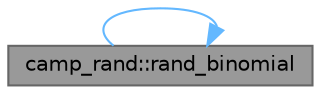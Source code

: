 digraph "camp_rand::rand_binomial"
{
 // LATEX_PDF_SIZE
  bgcolor="transparent";
  edge [fontname=Helvetica,fontsize=10,labelfontname=Helvetica,labelfontsize=10];
  node [fontname=Helvetica,fontsize=10,shape=box,height=0.2,width=0.4];
  rankdir="RL";
  Node1 [label="camp_rand::rand_binomial",height=0.2,width=0.4,color="gray40", fillcolor="grey60", style="filled", fontcolor="black",tooltip="Generate a Binomial-distributed random number with the given parameters."];
  Node1 -> Node1 [dir="back",color="steelblue1",style="solid"];
}
